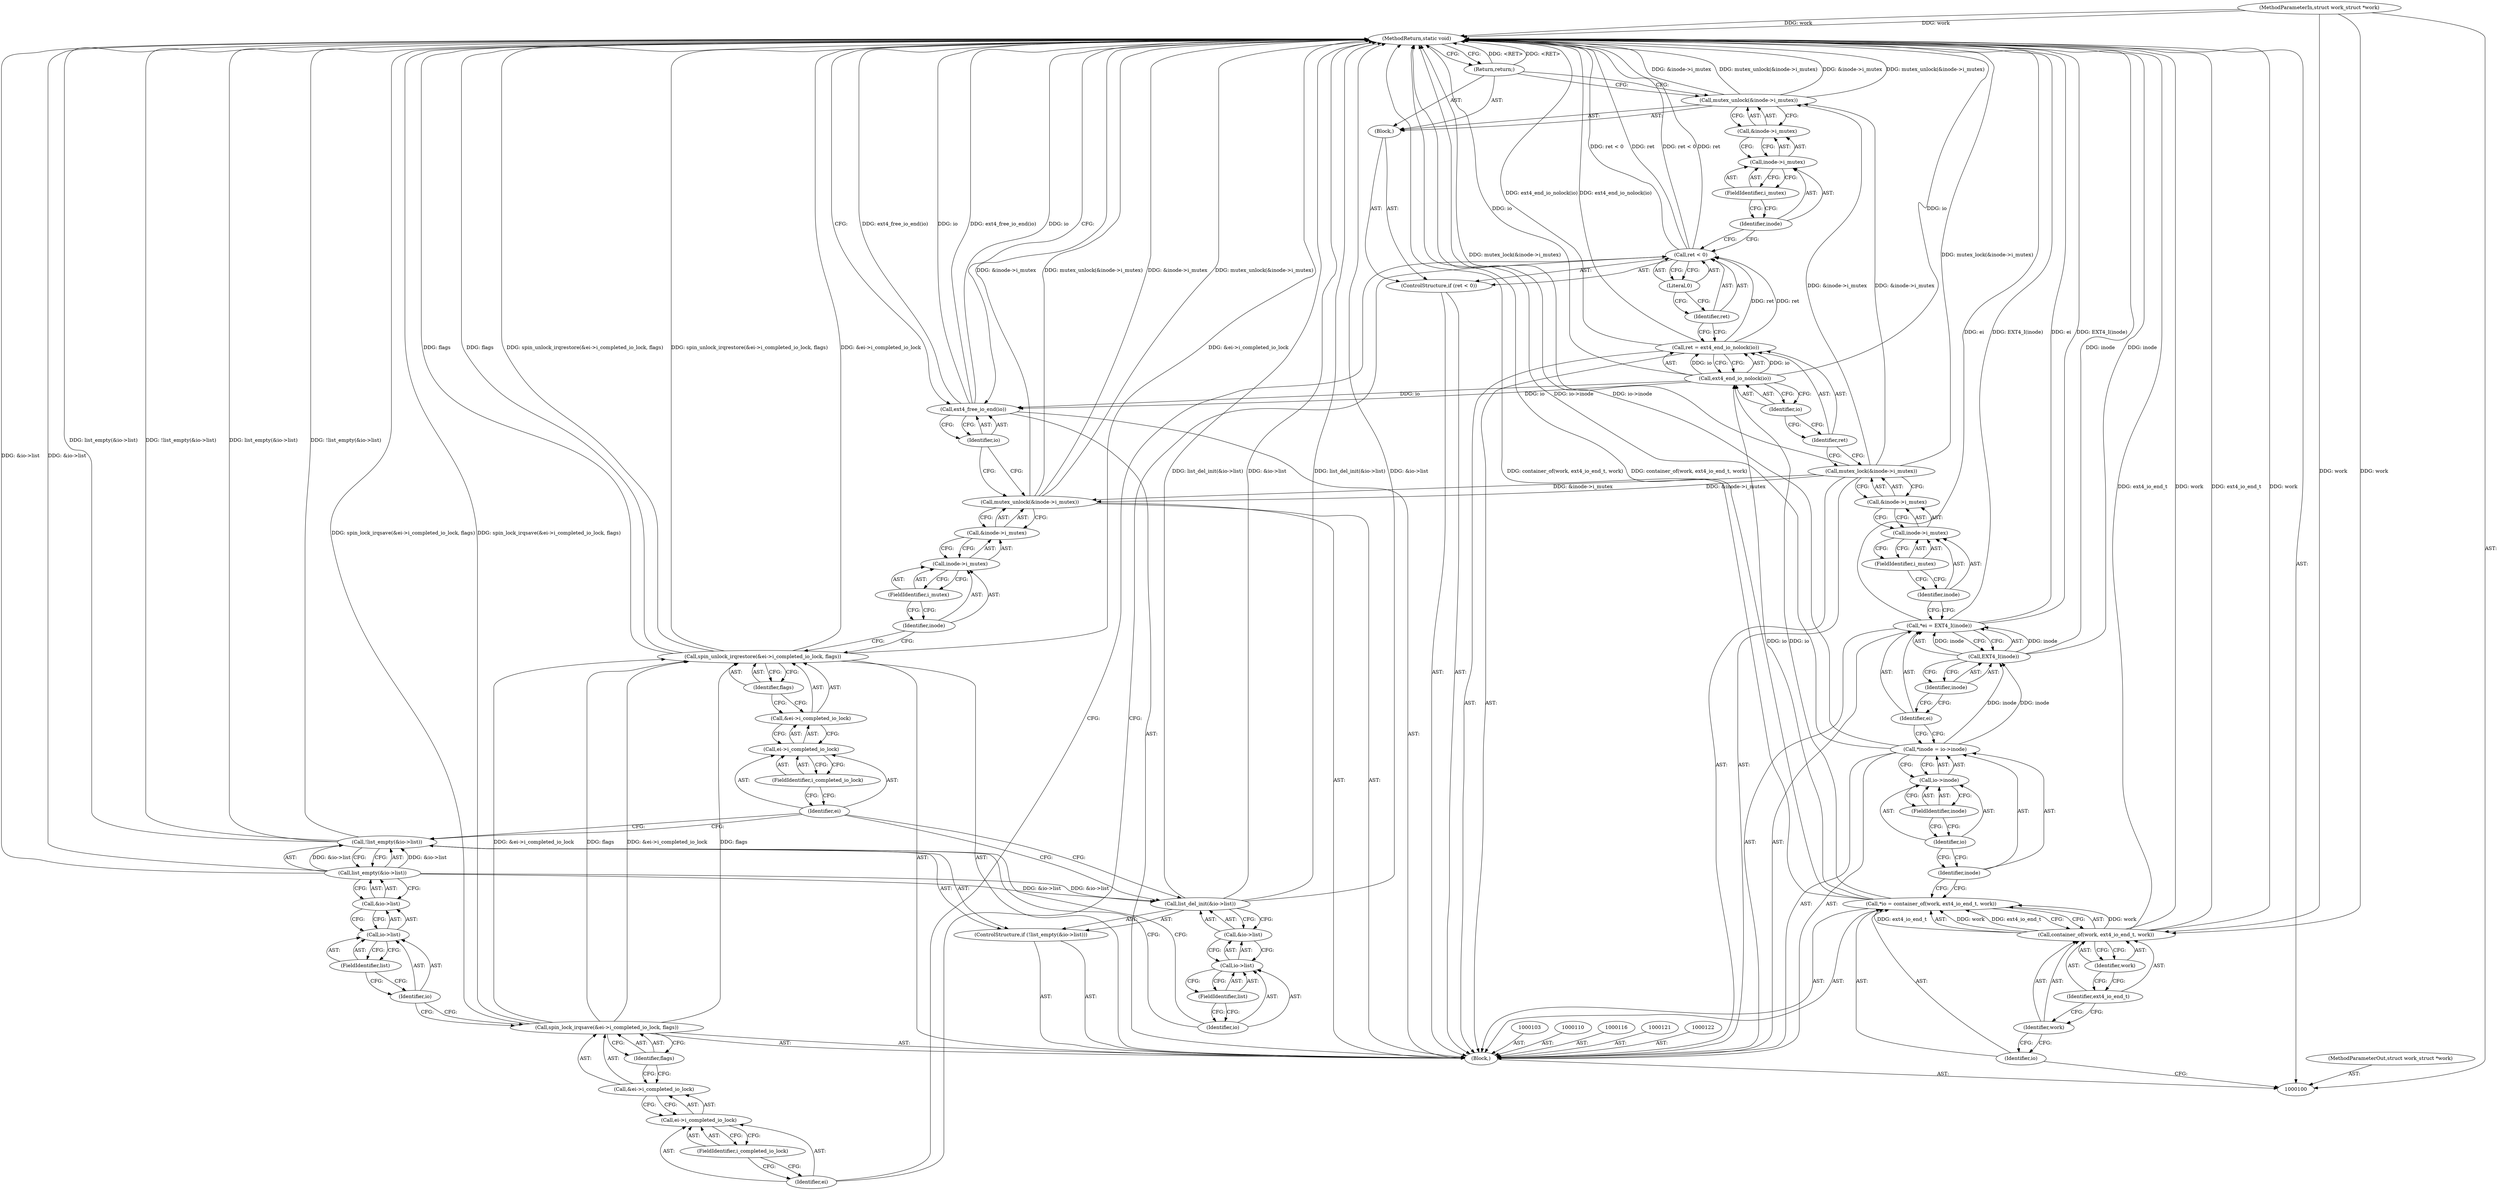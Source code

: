 digraph "0_linux_744692dc059845b2a3022119871846e74d4f6e11_5" {
"1000174" [label="(MethodReturn,static void)"];
"1000101" [label="(MethodParameterIn,struct work_struct *work)"];
"1000252" [label="(MethodParameterOut,struct work_struct *work)"];
"1000128" [label="(Call,ret = ext4_end_io_nolock(io))"];
"1000129" [label="(Identifier,ret)"];
"1000131" [label="(Identifier,io)"];
"1000130" [label="(Call,ext4_end_io_nolock(io))"];
"1000132" [label="(ControlStructure,if (ret < 0))"];
"1000135" [label="(Literal,0)"];
"1000136" [label="(Block,)"];
"1000133" [label="(Call,ret < 0)"];
"1000134" [label="(Identifier,ret)"];
"1000138" [label="(Call,&inode->i_mutex)"];
"1000139" [label="(Call,inode->i_mutex)"];
"1000140" [label="(Identifier,inode)"];
"1000137" [label="(Call,mutex_unlock(&inode->i_mutex))"];
"1000141" [label="(FieldIdentifier,i_mutex)"];
"1000142" [label="(Return,return;)"];
"1000143" [label="(Call,spin_lock_irqsave(&ei->i_completed_io_lock, flags))"];
"1000144" [label="(Call,&ei->i_completed_io_lock)"];
"1000145" [label="(Call,ei->i_completed_io_lock)"];
"1000146" [label="(Identifier,ei)"];
"1000147" [label="(FieldIdentifier,i_completed_io_lock)"];
"1000148" [label="(Identifier,flags)"];
"1000149" [label="(ControlStructure,if (!list_empty(&io->list)))"];
"1000152" [label="(Call,&io->list)"];
"1000153" [label="(Call,io->list)"];
"1000154" [label="(Identifier,io)"];
"1000155" [label="(FieldIdentifier,list)"];
"1000150" [label="(Call,!list_empty(&io->list))"];
"1000151" [label="(Call,list_empty(&io->list))"];
"1000157" [label="(Call,&io->list)"];
"1000158" [label="(Call,io->list)"];
"1000159" [label="(Identifier,io)"];
"1000156" [label="(Call,list_del_init(&io->list))"];
"1000160" [label="(FieldIdentifier,list)"];
"1000161" [label="(Call,spin_unlock_irqrestore(&ei->i_completed_io_lock, flags))"];
"1000162" [label="(Call,&ei->i_completed_io_lock)"];
"1000163" [label="(Call,ei->i_completed_io_lock)"];
"1000164" [label="(Identifier,ei)"];
"1000165" [label="(FieldIdentifier,i_completed_io_lock)"];
"1000166" [label="(Identifier,flags)"];
"1000102" [label="(Block,)"];
"1000168" [label="(Call,&inode->i_mutex)"];
"1000169" [label="(Call,inode->i_mutex)"];
"1000170" [label="(Identifier,inode)"];
"1000167" [label="(Call,mutex_unlock(&inode->i_mutex))"];
"1000171" [label="(FieldIdentifier,i_mutex)"];
"1000172" [label="(Call,ext4_free_io_end(io))"];
"1000173" [label="(Identifier,io)"];
"1000104" [label="(Call,*io = container_of(work, ext4_io_end_t, work))"];
"1000105" [label="(Identifier,io)"];
"1000106" [label="(Call,container_of(work, ext4_io_end_t, work))"];
"1000107" [label="(Identifier,work)"];
"1000108" [label="(Identifier,ext4_io_end_t)"];
"1000109" [label="(Identifier,work)"];
"1000111" [label="(Call,*inode = io->inode)"];
"1000112" [label="(Identifier,inode)"];
"1000113" [label="(Call,io->inode)"];
"1000114" [label="(Identifier,io)"];
"1000115" [label="(FieldIdentifier,inode)"];
"1000117" [label="(Call,*ei = EXT4_I(inode))"];
"1000118" [label="(Identifier,ei)"];
"1000119" [label="(Call,EXT4_I(inode))"];
"1000120" [label="(Identifier,inode)"];
"1000124" [label="(Call,&inode->i_mutex)"];
"1000125" [label="(Call,inode->i_mutex)"];
"1000126" [label="(Identifier,inode)"];
"1000123" [label="(Call,mutex_lock(&inode->i_mutex))"];
"1000127" [label="(FieldIdentifier,i_mutex)"];
"1000174" -> "1000100"  [label="AST: "];
"1000174" -> "1000142"  [label="CFG: "];
"1000174" -> "1000172"  [label="CFG: "];
"1000142" -> "1000174"  [label="DDG: <RET>"];
"1000172" -> "1000174"  [label="DDG: ext4_free_io_end(io)"];
"1000172" -> "1000174"  [label="DDG: io"];
"1000106" -> "1000174"  [label="DDG: ext4_io_end_t"];
"1000106" -> "1000174"  [label="DDG: work"];
"1000156" -> "1000174"  [label="DDG: &io->list"];
"1000156" -> "1000174"  [label="DDG: list_del_init(&io->list)"];
"1000123" -> "1000174"  [label="DDG: mutex_lock(&inode->i_mutex)"];
"1000117" -> "1000174"  [label="DDG: ei"];
"1000117" -> "1000174"  [label="DDG: EXT4_I(inode)"];
"1000133" -> "1000174"  [label="DDG: ret < 0"];
"1000133" -> "1000174"  [label="DDG: ret"];
"1000143" -> "1000174"  [label="DDG: spin_lock_irqsave(&ei->i_completed_io_lock, flags)"];
"1000150" -> "1000174"  [label="DDG: !list_empty(&io->list)"];
"1000150" -> "1000174"  [label="DDG: list_empty(&io->list)"];
"1000161" -> "1000174"  [label="DDG: &ei->i_completed_io_lock"];
"1000161" -> "1000174"  [label="DDG: flags"];
"1000161" -> "1000174"  [label="DDG: spin_unlock_irqrestore(&ei->i_completed_io_lock, flags)"];
"1000130" -> "1000174"  [label="DDG: io"];
"1000167" -> "1000174"  [label="DDG: &inode->i_mutex"];
"1000167" -> "1000174"  [label="DDG: mutex_unlock(&inode->i_mutex)"];
"1000128" -> "1000174"  [label="DDG: ext4_end_io_nolock(io)"];
"1000151" -> "1000174"  [label="DDG: &io->list"];
"1000111" -> "1000174"  [label="DDG: io->inode"];
"1000101" -> "1000174"  [label="DDG: work"];
"1000119" -> "1000174"  [label="DDG: inode"];
"1000137" -> "1000174"  [label="DDG: &inode->i_mutex"];
"1000137" -> "1000174"  [label="DDG: mutex_unlock(&inode->i_mutex)"];
"1000104" -> "1000174"  [label="DDG: container_of(work, ext4_io_end_t, work)"];
"1000101" -> "1000100"  [label="AST: "];
"1000101" -> "1000174"  [label="DDG: work"];
"1000101" -> "1000106"  [label="DDG: work"];
"1000252" -> "1000100"  [label="AST: "];
"1000128" -> "1000102"  [label="AST: "];
"1000128" -> "1000130"  [label="CFG: "];
"1000129" -> "1000128"  [label="AST: "];
"1000130" -> "1000128"  [label="AST: "];
"1000134" -> "1000128"  [label="CFG: "];
"1000128" -> "1000174"  [label="DDG: ext4_end_io_nolock(io)"];
"1000130" -> "1000128"  [label="DDG: io"];
"1000128" -> "1000133"  [label="DDG: ret"];
"1000129" -> "1000128"  [label="AST: "];
"1000129" -> "1000123"  [label="CFG: "];
"1000131" -> "1000129"  [label="CFG: "];
"1000131" -> "1000130"  [label="AST: "];
"1000131" -> "1000129"  [label="CFG: "];
"1000130" -> "1000131"  [label="CFG: "];
"1000130" -> "1000128"  [label="AST: "];
"1000130" -> "1000131"  [label="CFG: "];
"1000131" -> "1000130"  [label="AST: "];
"1000128" -> "1000130"  [label="CFG: "];
"1000130" -> "1000174"  [label="DDG: io"];
"1000130" -> "1000128"  [label="DDG: io"];
"1000104" -> "1000130"  [label="DDG: io"];
"1000130" -> "1000172"  [label="DDG: io"];
"1000132" -> "1000102"  [label="AST: "];
"1000133" -> "1000132"  [label="AST: "];
"1000136" -> "1000132"  [label="AST: "];
"1000135" -> "1000133"  [label="AST: "];
"1000135" -> "1000134"  [label="CFG: "];
"1000133" -> "1000135"  [label="CFG: "];
"1000136" -> "1000132"  [label="AST: "];
"1000137" -> "1000136"  [label="AST: "];
"1000142" -> "1000136"  [label="AST: "];
"1000133" -> "1000132"  [label="AST: "];
"1000133" -> "1000135"  [label="CFG: "];
"1000134" -> "1000133"  [label="AST: "];
"1000135" -> "1000133"  [label="AST: "];
"1000140" -> "1000133"  [label="CFG: "];
"1000146" -> "1000133"  [label="CFG: "];
"1000133" -> "1000174"  [label="DDG: ret < 0"];
"1000133" -> "1000174"  [label="DDG: ret"];
"1000128" -> "1000133"  [label="DDG: ret"];
"1000134" -> "1000133"  [label="AST: "];
"1000134" -> "1000128"  [label="CFG: "];
"1000135" -> "1000134"  [label="CFG: "];
"1000138" -> "1000137"  [label="AST: "];
"1000138" -> "1000139"  [label="CFG: "];
"1000139" -> "1000138"  [label="AST: "];
"1000137" -> "1000138"  [label="CFG: "];
"1000139" -> "1000138"  [label="AST: "];
"1000139" -> "1000141"  [label="CFG: "];
"1000140" -> "1000139"  [label="AST: "];
"1000141" -> "1000139"  [label="AST: "];
"1000138" -> "1000139"  [label="CFG: "];
"1000140" -> "1000139"  [label="AST: "];
"1000140" -> "1000133"  [label="CFG: "];
"1000141" -> "1000140"  [label="CFG: "];
"1000137" -> "1000136"  [label="AST: "];
"1000137" -> "1000138"  [label="CFG: "];
"1000138" -> "1000137"  [label="AST: "];
"1000142" -> "1000137"  [label="CFG: "];
"1000137" -> "1000174"  [label="DDG: &inode->i_mutex"];
"1000137" -> "1000174"  [label="DDG: mutex_unlock(&inode->i_mutex)"];
"1000123" -> "1000137"  [label="DDG: &inode->i_mutex"];
"1000141" -> "1000139"  [label="AST: "];
"1000141" -> "1000140"  [label="CFG: "];
"1000139" -> "1000141"  [label="CFG: "];
"1000142" -> "1000136"  [label="AST: "];
"1000142" -> "1000137"  [label="CFG: "];
"1000174" -> "1000142"  [label="CFG: "];
"1000142" -> "1000174"  [label="DDG: <RET>"];
"1000143" -> "1000102"  [label="AST: "];
"1000143" -> "1000148"  [label="CFG: "];
"1000144" -> "1000143"  [label="AST: "];
"1000148" -> "1000143"  [label="AST: "];
"1000154" -> "1000143"  [label="CFG: "];
"1000143" -> "1000174"  [label="DDG: spin_lock_irqsave(&ei->i_completed_io_lock, flags)"];
"1000143" -> "1000161"  [label="DDG: &ei->i_completed_io_lock"];
"1000143" -> "1000161"  [label="DDG: flags"];
"1000144" -> "1000143"  [label="AST: "];
"1000144" -> "1000145"  [label="CFG: "];
"1000145" -> "1000144"  [label="AST: "];
"1000148" -> "1000144"  [label="CFG: "];
"1000145" -> "1000144"  [label="AST: "];
"1000145" -> "1000147"  [label="CFG: "];
"1000146" -> "1000145"  [label="AST: "];
"1000147" -> "1000145"  [label="AST: "];
"1000144" -> "1000145"  [label="CFG: "];
"1000146" -> "1000145"  [label="AST: "];
"1000146" -> "1000133"  [label="CFG: "];
"1000147" -> "1000146"  [label="CFG: "];
"1000147" -> "1000145"  [label="AST: "];
"1000147" -> "1000146"  [label="CFG: "];
"1000145" -> "1000147"  [label="CFG: "];
"1000148" -> "1000143"  [label="AST: "];
"1000148" -> "1000144"  [label="CFG: "];
"1000143" -> "1000148"  [label="CFG: "];
"1000149" -> "1000102"  [label="AST: "];
"1000150" -> "1000149"  [label="AST: "];
"1000156" -> "1000149"  [label="AST: "];
"1000152" -> "1000151"  [label="AST: "];
"1000152" -> "1000153"  [label="CFG: "];
"1000153" -> "1000152"  [label="AST: "];
"1000151" -> "1000152"  [label="CFG: "];
"1000153" -> "1000152"  [label="AST: "];
"1000153" -> "1000155"  [label="CFG: "];
"1000154" -> "1000153"  [label="AST: "];
"1000155" -> "1000153"  [label="AST: "];
"1000152" -> "1000153"  [label="CFG: "];
"1000154" -> "1000153"  [label="AST: "];
"1000154" -> "1000143"  [label="CFG: "];
"1000155" -> "1000154"  [label="CFG: "];
"1000155" -> "1000153"  [label="AST: "];
"1000155" -> "1000154"  [label="CFG: "];
"1000153" -> "1000155"  [label="CFG: "];
"1000150" -> "1000149"  [label="AST: "];
"1000150" -> "1000151"  [label="CFG: "];
"1000151" -> "1000150"  [label="AST: "];
"1000159" -> "1000150"  [label="CFG: "];
"1000164" -> "1000150"  [label="CFG: "];
"1000150" -> "1000174"  [label="DDG: !list_empty(&io->list)"];
"1000150" -> "1000174"  [label="DDG: list_empty(&io->list)"];
"1000151" -> "1000150"  [label="DDG: &io->list"];
"1000151" -> "1000150"  [label="AST: "];
"1000151" -> "1000152"  [label="CFG: "];
"1000152" -> "1000151"  [label="AST: "];
"1000150" -> "1000151"  [label="CFG: "];
"1000151" -> "1000174"  [label="DDG: &io->list"];
"1000151" -> "1000150"  [label="DDG: &io->list"];
"1000151" -> "1000156"  [label="DDG: &io->list"];
"1000157" -> "1000156"  [label="AST: "];
"1000157" -> "1000158"  [label="CFG: "];
"1000158" -> "1000157"  [label="AST: "];
"1000156" -> "1000157"  [label="CFG: "];
"1000158" -> "1000157"  [label="AST: "];
"1000158" -> "1000160"  [label="CFG: "];
"1000159" -> "1000158"  [label="AST: "];
"1000160" -> "1000158"  [label="AST: "];
"1000157" -> "1000158"  [label="CFG: "];
"1000159" -> "1000158"  [label="AST: "];
"1000159" -> "1000150"  [label="CFG: "];
"1000160" -> "1000159"  [label="CFG: "];
"1000156" -> "1000149"  [label="AST: "];
"1000156" -> "1000157"  [label="CFG: "];
"1000157" -> "1000156"  [label="AST: "];
"1000164" -> "1000156"  [label="CFG: "];
"1000156" -> "1000174"  [label="DDG: &io->list"];
"1000156" -> "1000174"  [label="DDG: list_del_init(&io->list)"];
"1000151" -> "1000156"  [label="DDG: &io->list"];
"1000160" -> "1000158"  [label="AST: "];
"1000160" -> "1000159"  [label="CFG: "];
"1000158" -> "1000160"  [label="CFG: "];
"1000161" -> "1000102"  [label="AST: "];
"1000161" -> "1000166"  [label="CFG: "];
"1000162" -> "1000161"  [label="AST: "];
"1000166" -> "1000161"  [label="AST: "];
"1000170" -> "1000161"  [label="CFG: "];
"1000161" -> "1000174"  [label="DDG: &ei->i_completed_io_lock"];
"1000161" -> "1000174"  [label="DDG: flags"];
"1000161" -> "1000174"  [label="DDG: spin_unlock_irqrestore(&ei->i_completed_io_lock, flags)"];
"1000143" -> "1000161"  [label="DDG: &ei->i_completed_io_lock"];
"1000143" -> "1000161"  [label="DDG: flags"];
"1000162" -> "1000161"  [label="AST: "];
"1000162" -> "1000163"  [label="CFG: "];
"1000163" -> "1000162"  [label="AST: "];
"1000166" -> "1000162"  [label="CFG: "];
"1000163" -> "1000162"  [label="AST: "];
"1000163" -> "1000165"  [label="CFG: "];
"1000164" -> "1000163"  [label="AST: "];
"1000165" -> "1000163"  [label="AST: "];
"1000162" -> "1000163"  [label="CFG: "];
"1000164" -> "1000163"  [label="AST: "];
"1000164" -> "1000156"  [label="CFG: "];
"1000164" -> "1000150"  [label="CFG: "];
"1000165" -> "1000164"  [label="CFG: "];
"1000165" -> "1000163"  [label="AST: "];
"1000165" -> "1000164"  [label="CFG: "];
"1000163" -> "1000165"  [label="CFG: "];
"1000166" -> "1000161"  [label="AST: "];
"1000166" -> "1000162"  [label="CFG: "];
"1000161" -> "1000166"  [label="CFG: "];
"1000102" -> "1000100"  [label="AST: "];
"1000103" -> "1000102"  [label="AST: "];
"1000104" -> "1000102"  [label="AST: "];
"1000110" -> "1000102"  [label="AST: "];
"1000111" -> "1000102"  [label="AST: "];
"1000116" -> "1000102"  [label="AST: "];
"1000117" -> "1000102"  [label="AST: "];
"1000121" -> "1000102"  [label="AST: "];
"1000122" -> "1000102"  [label="AST: "];
"1000123" -> "1000102"  [label="AST: "];
"1000128" -> "1000102"  [label="AST: "];
"1000132" -> "1000102"  [label="AST: "];
"1000143" -> "1000102"  [label="AST: "];
"1000149" -> "1000102"  [label="AST: "];
"1000161" -> "1000102"  [label="AST: "];
"1000167" -> "1000102"  [label="AST: "];
"1000172" -> "1000102"  [label="AST: "];
"1000168" -> "1000167"  [label="AST: "];
"1000168" -> "1000169"  [label="CFG: "];
"1000169" -> "1000168"  [label="AST: "];
"1000167" -> "1000168"  [label="CFG: "];
"1000169" -> "1000168"  [label="AST: "];
"1000169" -> "1000171"  [label="CFG: "];
"1000170" -> "1000169"  [label="AST: "];
"1000171" -> "1000169"  [label="AST: "];
"1000168" -> "1000169"  [label="CFG: "];
"1000170" -> "1000169"  [label="AST: "];
"1000170" -> "1000161"  [label="CFG: "];
"1000171" -> "1000170"  [label="CFG: "];
"1000167" -> "1000102"  [label="AST: "];
"1000167" -> "1000168"  [label="CFG: "];
"1000168" -> "1000167"  [label="AST: "];
"1000173" -> "1000167"  [label="CFG: "];
"1000167" -> "1000174"  [label="DDG: &inode->i_mutex"];
"1000167" -> "1000174"  [label="DDG: mutex_unlock(&inode->i_mutex)"];
"1000123" -> "1000167"  [label="DDG: &inode->i_mutex"];
"1000171" -> "1000169"  [label="AST: "];
"1000171" -> "1000170"  [label="CFG: "];
"1000169" -> "1000171"  [label="CFG: "];
"1000172" -> "1000102"  [label="AST: "];
"1000172" -> "1000173"  [label="CFG: "];
"1000173" -> "1000172"  [label="AST: "];
"1000174" -> "1000172"  [label="CFG: "];
"1000172" -> "1000174"  [label="DDG: ext4_free_io_end(io)"];
"1000172" -> "1000174"  [label="DDG: io"];
"1000130" -> "1000172"  [label="DDG: io"];
"1000173" -> "1000172"  [label="AST: "];
"1000173" -> "1000167"  [label="CFG: "];
"1000172" -> "1000173"  [label="CFG: "];
"1000104" -> "1000102"  [label="AST: "];
"1000104" -> "1000106"  [label="CFG: "];
"1000105" -> "1000104"  [label="AST: "];
"1000106" -> "1000104"  [label="AST: "];
"1000112" -> "1000104"  [label="CFG: "];
"1000104" -> "1000174"  [label="DDG: container_of(work, ext4_io_end_t, work)"];
"1000106" -> "1000104"  [label="DDG: work"];
"1000106" -> "1000104"  [label="DDG: ext4_io_end_t"];
"1000104" -> "1000130"  [label="DDG: io"];
"1000105" -> "1000104"  [label="AST: "];
"1000105" -> "1000100"  [label="CFG: "];
"1000107" -> "1000105"  [label="CFG: "];
"1000106" -> "1000104"  [label="AST: "];
"1000106" -> "1000109"  [label="CFG: "];
"1000107" -> "1000106"  [label="AST: "];
"1000108" -> "1000106"  [label="AST: "];
"1000109" -> "1000106"  [label="AST: "];
"1000104" -> "1000106"  [label="CFG: "];
"1000106" -> "1000174"  [label="DDG: ext4_io_end_t"];
"1000106" -> "1000174"  [label="DDG: work"];
"1000106" -> "1000104"  [label="DDG: work"];
"1000106" -> "1000104"  [label="DDG: ext4_io_end_t"];
"1000101" -> "1000106"  [label="DDG: work"];
"1000107" -> "1000106"  [label="AST: "];
"1000107" -> "1000105"  [label="CFG: "];
"1000108" -> "1000107"  [label="CFG: "];
"1000108" -> "1000106"  [label="AST: "];
"1000108" -> "1000107"  [label="CFG: "];
"1000109" -> "1000108"  [label="CFG: "];
"1000109" -> "1000106"  [label="AST: "];
"1000109" -> "1000108"  [label="CFG: "];
"1000106" -> "1000109"  [label="CFG: "];
"1000111" -> "1000102"  [label="AST: "];
"1000111" -> "1000113"  [label="CFG: "];
"1000112" -> "1000111"  [label="AST: "];
"1000113" -> "1000111"  [label="AST: "];
"1000118" -> "1000111"  [label="CFG: "];
"1000111" -> "1000174"  [label="DDG: io->inode"];
"1000111" -> "1000119"  [label="DDG: inode"];
"1000112" -> "1000111"  [label="AST: "];
"1000112" -> "1000104"  [label="CFG: "];
"1000114" -> "1000112"  [label="CFG: "];
"1000113" -> "1000111"  [label="AST: "];
"1000113" -> "1000115"  [label="CFG: "];
"1000114" -> "1000113"  [label="AST: "];
"1000115" -> "1000113"  [label="AST: "];
"1000111" -> "1000113"  [label="CFG: "];
"1000114" -> "1000113"  [label="AST: "];
"1000114" -> "1000112"  [label="CFG: "];
"1000115" -> "1000114"  [label="CFG: "];
"1000115" -> "1000113"  [label="AST: "];
"1000115" -> "1000114"  [label="CFG: "];
"1000113" -> "1000115"  [label="CFG: "];
"1000117" -> "1000102"  [label="AST: "];
"1000117" -> "1000119"  [label="CFG: "];
"1000118" -> "1000117"  [label="AST: "];
"1000119" -> "1000117"  [label="AST: "];
"1000126" -> "1000117"  [label="CFG: "];
"1000117" -> "1000174"  [label="DDG: ei"];
"1000117" -> "1000174"  [label="DDG: EXT4_I(inode)"];
"1000119" -> "1000117"  [label="DDG: inode"];
"1000118" -> "1000117"  [label="AST: "];
"1000118" -> "1000111"  [label="CFG: "];
"1000120" -> "1000118"  [label="CFG: "];
"1000119" -> "1000117"  [label="AST: "];
"1000119" -> "1000120"  [label="CFG: "];
"1000120" -> "1000119"  [label="AST: "];
"1000117" -> "1000119"  [label="CFG: "];
"1000119" -> "1000174"  [label="DDG: inode"];
"1000119" -> "1000117"  [label="DDG: inode"];
"1000111" -> "1000119"  [label="DDG: inode"];
"1000120" -> "1000119"  [label="AST: "];
"1000120" -> "1000118"  [label="CFG: "];
"1000119" -> "1000120"  [label="CFG: "];
"1000124" -> "1000123"  [label="AST: "];
"1000124" -> "1000125"  [label="CFG: "];
"1000125" -> "1000124"  [label="AST: "];
"1000123" -> "1000124"  [label="CFG: "];
"1000125" -> "1000124"  [label="AST: "];
"1000125" -> "1000127"  [label="CFG: "];
"1000126" -> "1000125"  [label="AST: "];
"1000127" -> "1000125"  [label="AST: "];
"1000124" -> "1000125"  [label="CFG: "];
"1000126" -> "1000125"  [label="AST: "];
"1000126" -> "1000117"  [label="CFG: "];
"1000127" -> "1000126"  [label="CFG: "];
"1000123" -> "1000102"  [label="AST: "];
"1000123" -> "1000124"  [label="CFG: "];
"1000124" -> "1000123"  [label="AST: "];
"1000129" -> "1000123"  [label="CFG: "];
"1000123" -> "1000174"  [label="DDG: mutex_lock(&inode->i_mutex)"];
"1000123" -> "1000137"  [label="DDG: &inode->i_mutex"];
"1000123" -> "1000167"  [label="DDG: &inode->i_mutex"];
"1000127" -> "1000125"  [label="AST: "];
"1000127" -> "1000126"  [label="CFG: "];
"1000125" -> "1000127"  [label="CFG: "];
}

